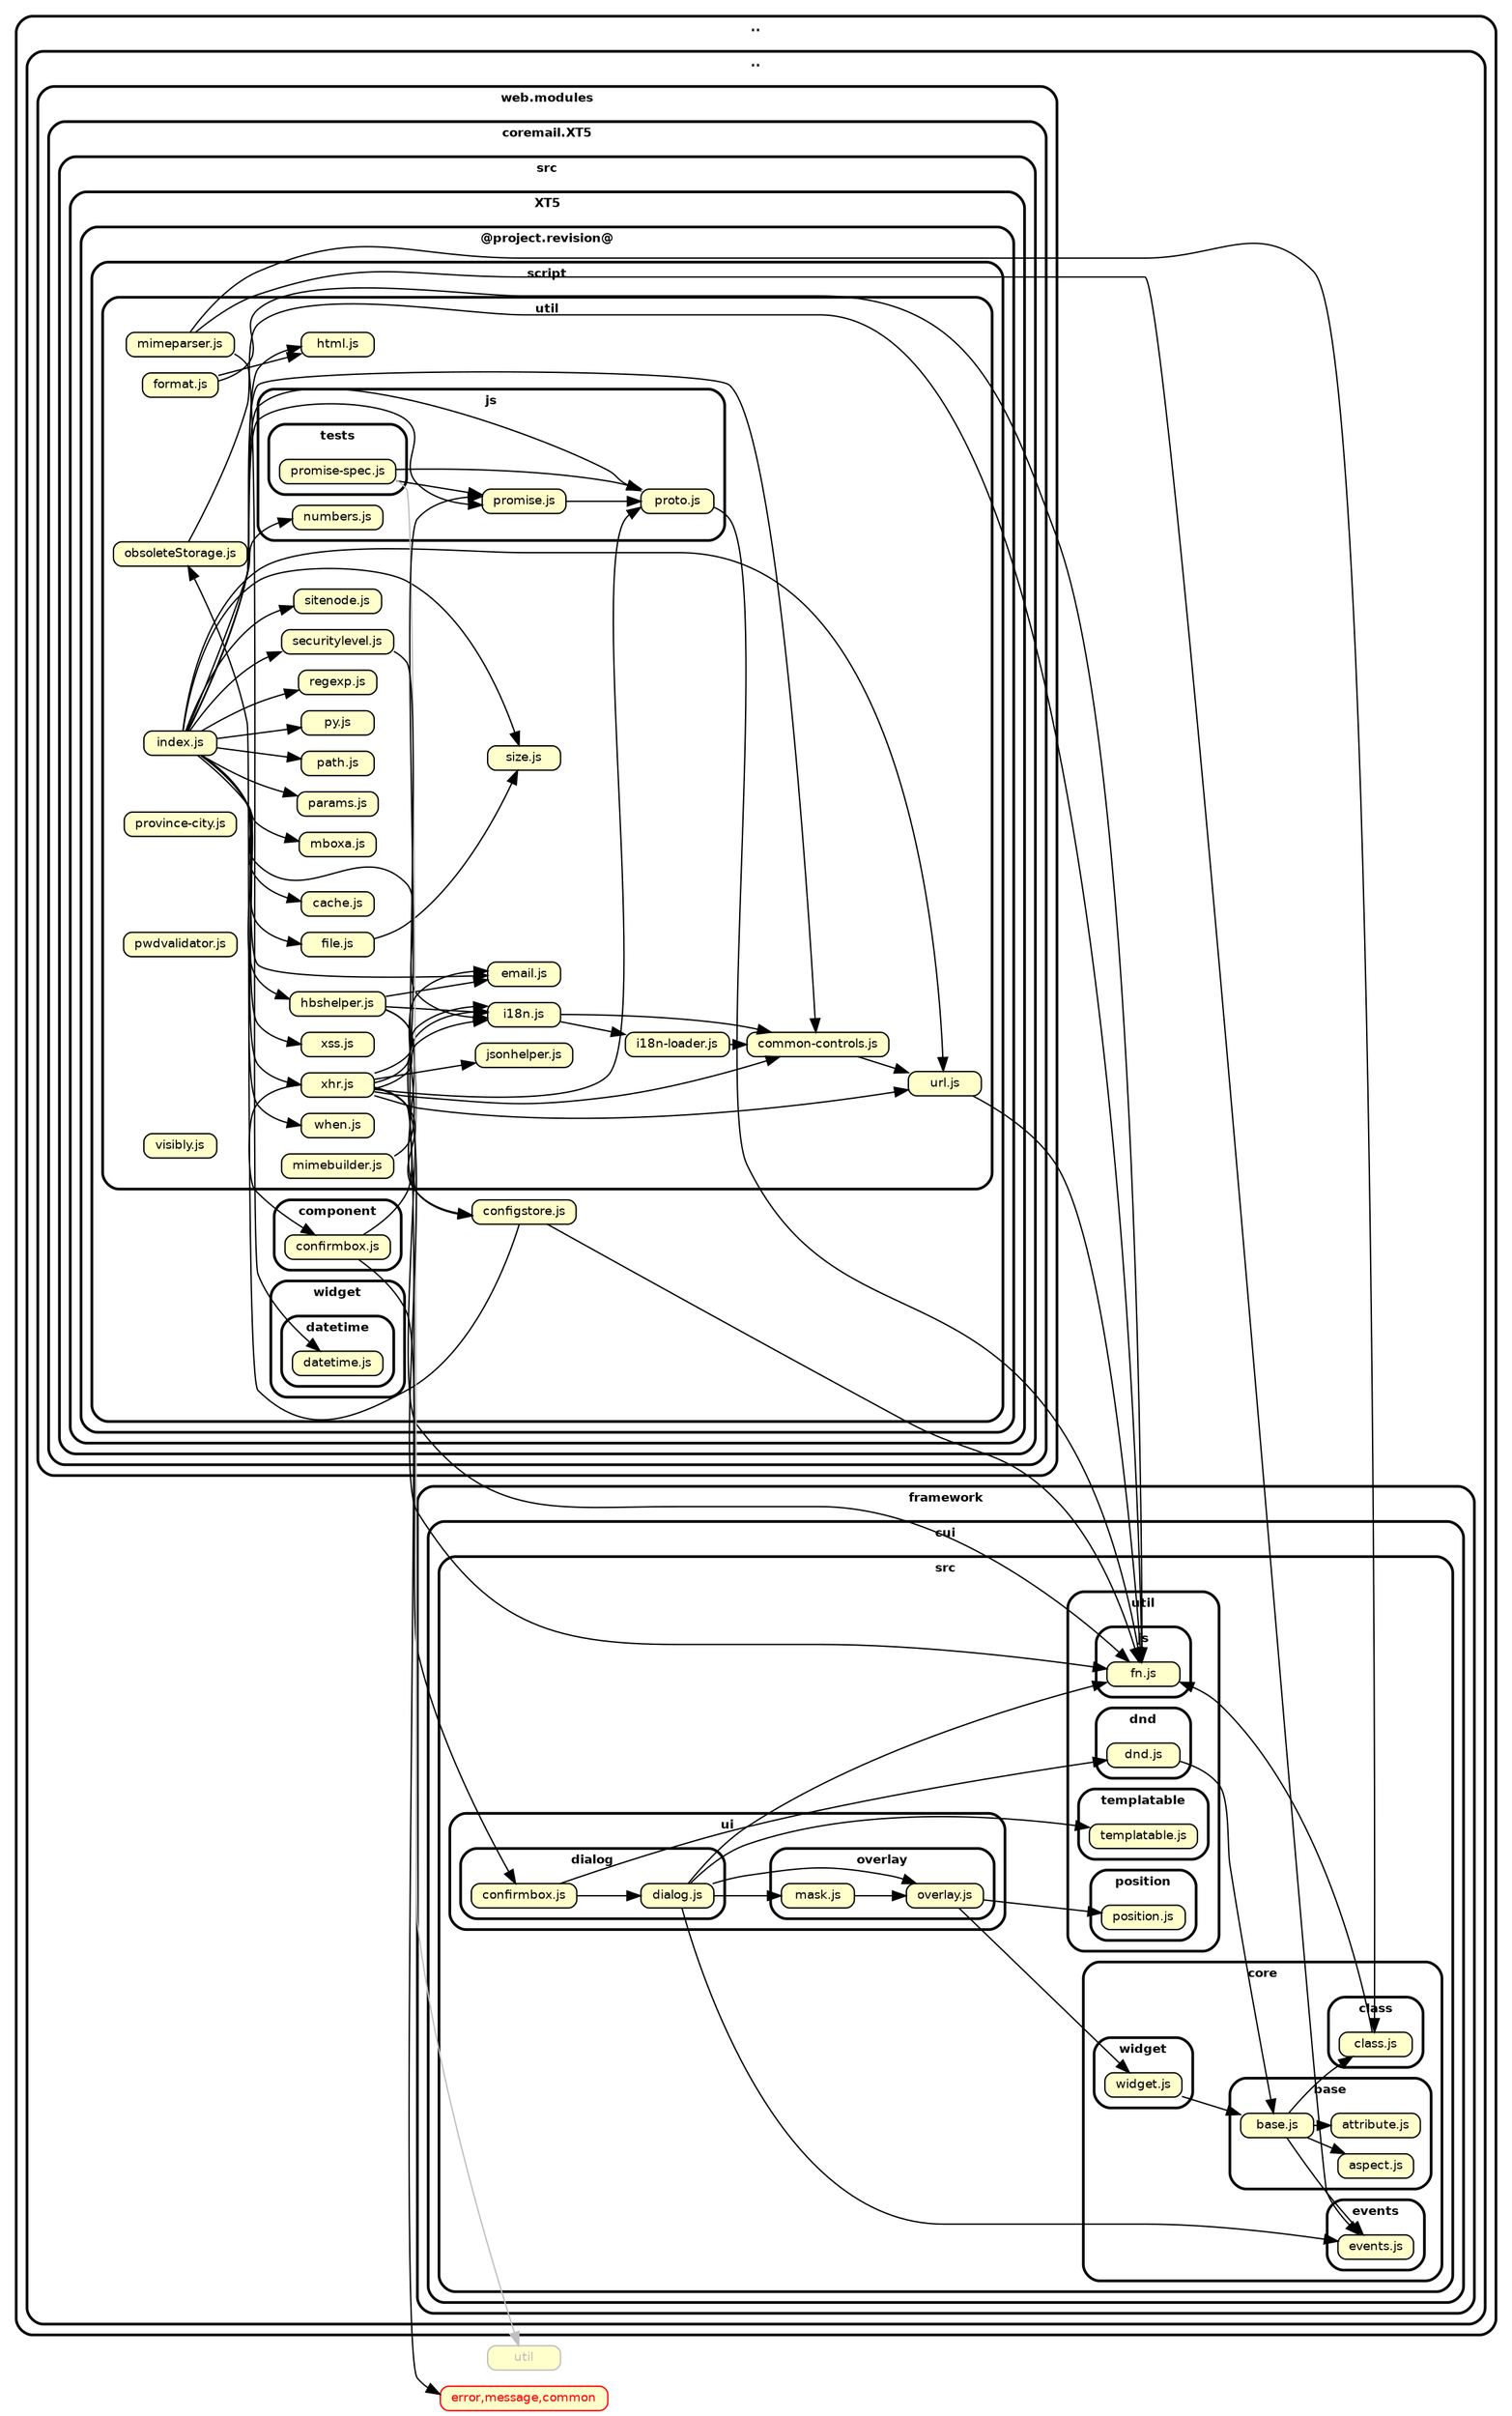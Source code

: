 digraph "dependency-cruiser output"{
    ordering=out
    rankdir=LR
    splines=true
    overlap=false
    nodesep=0.16
    ranksep=0.18
    fontname="Helvetica-bold"
    fontsize=9
    style="rounded,bold"
    compound=true
    node [shape=box style="rounded, filled" fillcolor="#ffffcc" height=0.2 fontname=Helvetica fontsize=9]
    edge [color=black arrowhead=normal fontname=Helvetica fontsize=9]

    subgraph "cluster_.." {label=".." subgraph "cluster_../.." {label=".." subgraph "cluster_../../framework" {label="framework" subgraph "cluster_../../framework/cui" {label="cui" subgraph "cluster_../../framework/cui/src" {label="src" subgraph "cluster_../../framework/cui/src/core" {label="core" subgraph "cluster_../../framework/cui/src/core/base" {label="base" "../../framework/cui/src/core/base/aspect.js" [label="aspect.js" URL="../../framework/cui/src/core/base/aspect.js"] } } } } } } }
    subgraph "cluster_.." {label=".." subgraph "cluster_../.." {label=".." subgraph "cluster_../../framework" {label="framework" subgraph "cluster_../../framework/cui" {label="cui" subgraph "cluster_../../framework/cui/src" {label="src" subgraph "cluster_../../framework/cui/src/core" {label="core" subgraph "cluster_../../framework/cui/src/core/base" {label="base" "../../framework/cui/src/core/base/attribute.js" [label="attribute.js" URL="../../framework/cui/src/core/base/attribute.js"] } } } } } } }
    subgraph "cluster_.." {label=".." subgraph "cluster_../.." {label=".." subgraph "cluster_../../framework" {label="framework" subgraph "cluster_../../framework/cui" {label="cui" subgraph "cluster_../../framework/cui/src" {label="src" subgraph "cluster_../../framework/cui/src/core" {label="core" subgraph "cluster_../../framework/cui/src/core/base" {label="base" "../../framework/cui/src/core/base/base.js" [label="base.js" URL="../../framework/cui/src/core/base/base.js"] } } } } } } }
    subgraph "cluster_.." {label=".." subgraph "cluster_../.." {label=".." subgraph "cluster_../../framework" {label="framework" subgraph "cluster_../../framework/cui" {label="cui" subgraph "cluster_../../framework/cui/src" {label="src" subgraph "cluster_../../framework/cui/src/core" {label="core" subgraph "cluster_../../framework/cui/src/core/class" {label="class" "../../framework/cui/src/core/class/class.js" [label="class.js" URL="../../framework/cui/src/core/class/class.js"] } } } } } } }
    subgraph "cluster_.." {label=".." subgraph "cluster_../.." {label=".." subgraph "cluster_../../framework" {label="framework" subgraph "cluster_../../framework/cui" {label="cui" subgraph "cluster_../../framework/cui/src" {label="src" subgraph "cluster_../../framework/cui/src/core" {label="core" subgraph "cluster_../../framework/cui/src/core/events" {label="events" "../../framework/cui/src/core/events/events.js" [label="events.js" URL="../../framework/cui/src/core/events/events.js"] } } } } } } }
    subgraph "cluster_.." {label=".." subgraph "cluster_../.." {label=".." subgraph "cluster_../../framework" {label="framework" subgraph "cluster_../../framework/cui" {label="cui" subgraph "cluster_../../framework/cui/src" {label="src" subgraph "cluster_../../framework/cui/src/core" {label="core" subgraph "cluster_../../framework/cui/src/core/widget" {label="widget" "../../framework/cui/src/core/widget/widget.js" [label="widget.js" URL="../../framework/cui/src/core/widget/widget.js"] } } } } } } }
    subgraph "cluster_.." {label=".." subgraph "cluster_../.." {label=".." subgraph "cluster_../../framework" {label="framework" subgraph "cluster_../../framework/cui" {label="cui" subgraph "cluster_../../framework/cui/src" {label="src" subgraph "cluster_../../framework/cui/src/ui" {label="ui" subgraph "cluster_../../framework/cui/src/ui/dialog" {label="dialog" "../../framework/cui/src/ui/dialog/confirmbox.js" [label="confirmbox.js" URL="../../framework/cui/src/ui/dialog/confirmbox.js"] } } } } } } }
    subgraph "cluster_.." {label=".." subgraph "cluster_../.." {label=".." subgraph "cluster_../../framework" {label="framework" subgraph "cluster_../../framework/cui" {label="cui" subgraph "cluster_../../framework/cui/src" {label="src" subgraph "cluster_../../framework/cui/src/ui" {label="ui" subgraph "cluster_../../framework/cui/src/ui/dialog" {label="dialog" "../../framework/cui/src/ui/dialog/dialog.js" [label="dialog.js" URL="../../framework/cui/src/ui/dialog/dialog.js"] } } } } } } }
    subgraph "cluster_.." {label=".." subgraph "cluster_../.." {label=".." subgraph "cluster_../../framework" {label="framework" subgraph "cluster_../../framework/cui" {label="cui" subgraph "cluster_../../framework/cui/src" {label="src" subgraph "cluster_../../framework/cui/src/ui" {label="ui" subgraph "cluster_../../framework/cui/src/ui/overlay" {label="overlay" "../../framework/cui/src/ui/overlay/mask.js" [label="mask.js" URL="../../framework/cui/src/ui/overlay/mask.js"] } } } } } } }
    subgraph "cluster_.." {label=".." subgraph "cluster_../.." {label=".." subgraph "cluster_../../framework" {label="framework" subgraph "cluster_../../framework/cui" {label="cui" subgraph "cluster_../../framework/cui/src" {label="src" subgraph "cluster_../../framework/cui/src/ui" {label="ui" subgraph "cluster_../../framework/cui/src/ui/overlay" {label="overlay" "../../framework/cui/src/ui/overlay/overlay.js" [label="overlay.js" URL="../../framework/cui/src/ui/overlay/overlay.js"] } } } } } } }
    subgraph "cluster_.." {label=".." subgraph "cluster_../.." {label=".." subgraph "cluster_../../framework" {label="framework" subgraph "cluster_../../framework/cui" {label="cui" subgraph "cluster_../../framework/cui/src" {label="src" subgraph "cluster_../../framework/cui/src/util" {label="util" subgraph "cluster_../../framework/cui/src/util/dnd" {label="dnd" "../../framework/cui/src/util/dnd/dnd.js" [label="dnd.js" URL="../../framework/cui/src/util/dnd/dnd.js"] } } } } } } }
    subgraph "cluster_.." {label=".." subgraph "cluster_../.." {label=".." subgraph "cluster_../../framework" {label="framework" subgraph "cluster_../../framework/cui" {label="cui" subgraph "cluster_../../framework/cui/src" {label="src" subgraph "cluster_../../framework/cui/src/util" {label="util" subgraph "cluster_../../framework/cui/src/util/js" {label="js" "../../framework/cui/src/util/js/fn.js" [label="fn.js" URL="../../framework/cui/src/util/js/fn.js"] } } } } } } }
    subgraph "cluster_.." {label=".." subgraph "cluster_../.." {label=".." subgraph "cluster_../../framework" {label="framework" subgraph "cluster_../../framework/cui" {label="cui" subgraph "cluster_../../framework/cui/src" {label="src" subgraph "cluster_../../framework/cui/src/util" {label="util" subgraph "cluster_../../framework/cui/src/util/position" {label="position" "../../framework/cui/src/util/position/position.js" [label="position.js" URL="../../framework/cui/src/util/position/position.js"] } } } } } } }
    subgraph "cluster_.." {label=".." subgraph "cluster_../.." {label=".." subgraph "cluster_../../framework" {label="framework" subgraph "cluster_../../framework/cui" {label="cui" subgraph "cluster_../../framework/cui/src" {label="src" subgraph "cluster_../../framework/cui/src/util" {label="util" subgraph "cluster_../../framework/cui/src/util/templatable" {label="templatable" "../../framework/cui/src/util/templatable/templatable.js" [label="templatable.js" URL="../../framework/cui/src/util/templatable/templatable.js"] } } } } } } }
    subgraph "cluster_.." {label=".." subgraph "cluster_../.." {label=".." subgraph "cluster_../../web.modules" {label="web.modules" subgraph "cluster_../../web.modules/coremail.XT5" {label="coremail.XT5" subgraph "cluster_../../web.modules/coremail.XT5/src" {label="src" subgraph "cluster_../../web.modules/coremail.XT5/src/XT5" {label="XT5" subgraph "cluster_../../web.modules/coremail.XT5/src/XT5/@project.revision@" {label="@project.revision@" subgraph "cluster_../../web.modules/coremail.XT5/src/XT5/@project.revision@/script" {label="script" subgraph "cluster_../../web.modules/coremail.XT5/src/XT5/@project.revision@/script/component" {label="component" "../../web.modules/coremail.XT5/src/XT5/@project.revision@/script/component/confirmbox.js" [label="confirmbox.js" URL="../../web.modules/coremail.XT5/src/XT5/@project.revision@/script/component/confirmbox.js"] } } } } } } } } }
    subgraph "cluster_.." {label=".." subgraph "cluster_../.." {label=".." subgraph "cluster_../../web.modules" {label="web.modules" subgraph "cluster_../../web.modules/coremail.XT5" {label="coremail.XT5" subgraph "cluster_../../web.modules/coremail.XT5/src" {label="src" subgraph "cluster_../../web.modules/coremail.XT5/src/XT5" {label="XT5" subgraph "cluster_../../web.modules/coremail.XT5/src/XT5/@project.revision@" {label="@project.revision@" subgraph "cluster_../../web.modules/coremail.XT5/src/XT5/@project.revision@/script" {label="script" "../../web.modules/coremail.XT5/src/XT5/@project.revision@/script/configstore.js" [label="configstore.js" URL="../../web.modules/coremail.XT5/src/XT5/@project.revision@/script/configstore.js"] } } } } } } } }
    subgraph "cluster_.." {label=".." subgraph "cluster_../.." {label=".." subgraph "cluster_../../web.modules" {label="web.modules" subgraph "cluster_../../web.modules/coremail.XT5" {label="coremail.XT5" subgraph "cluster_../../web.modules/coremail.XT5/src" {label="src" subgraph "cluster_../../web.modules/coremail.XT5/src/XT5" {label="XT5" subgraph "cluster_../../web.modules/coremail.XT5/src/XT5/@project.revision@" {label="@project.revision@" subgraph "cluster_../../web.modules/coremail.XT5/src/XT5/@project.revision@/script" {label="script" subgraph "cluster_../../web.modules/coremail.XT5/src/XT5/@project.revision@/script/util" {label="util" "../../web.modules/coremail.XT5/src/XT5/@project.revision@/script/util/cache.js" [label="cache.js" URL="../../web.modules/coremail.XT5/src/XT5/@project.revision@/script/util/cache.js"] } } } } } } } } }
    subgraph "cluster_.." {label=".." subgraph "cluster_../.." {label=".." subgraph "cluster_../../web.modules" {label="web.modules" subgraph "cluster_../../web.modules/coremail.XT5" {label="coremail.XT5" subgraph "cluster_../../web.modules/coremail.XT5/src" {label="src" subgraph "cluster_../../web.modules/coremail.XT5/src/XT5" {label="XT5" subgraph "cluster_../../web.modules/coremail.XT5/src/XT5/@project.revision@" {label="@project.revision@" subgraph "cluster_../../web.modules/coremail.XT5/src/XT5/@project.revision@/script" {label="script" subgraph "cluster_../../web.modules/coremail.XT5/src/XT5/@project.revision@/script/util" {label="util" "../../web.modules/coremail.XT5/src/XT5/@project.revision@/script/util/common-controls.js" [label="common-controls.js" URL="../../web.modules/coremail.XT5/src/XT5/@project.revision@/script/util/common-controls.js"] } } } } } } } } }
    subgraph "cluster_.." {label=".." subgraph "cluster_../.." {label=".." subgraph "cluster_../../web.modules" {label="web.modules" subgraph "cluster_../../web.modules/coremail.XT5" {label="coremail.XT5" subgraph "cluster_../../web.modules/coremail.XT5/src" {label="src" subgraph "cluster_../../web.modules/coremail.XT5/src/XT5" {label="XT5" subgraph "cluster_../../web.modules/coremail.XT5/src/XT5/@project.revision@" {label="@project.revision@" subgraph "cluster_../../web.modules/coremail.XT5/src/XT5/@project.revision@/script" {label="script" subgraph "cluster_../../web.modules/coremail.XT5/src/XT5/@project.revision@/script/util" {label="util" "../../web.modules/coremail.XT5/src/XT5/@project.revision@/script/util/email.js" [label="email.js" URL="../../web.modules/coremail.XT5/src/XT5/@project.revision@/script/util/email.js"] } } } } } } } } }
    subgraph "cluster_.." {label=".." subgraph "cluster_../.." {label=".." subgraph "cluster_../../web.modules" {label="web.modules" subgraph "cluster_../../web.modules/coremail.XT5" {label="coremail.XT5" subgraph "cluster_../../web.modules/coremail.XT5/src" {label="src" subgraph "cluster_../../web.modules/coremail.XT5/src/XT5" {label="XT5" subgraph "cluster_../../web.modules/coremail.XT5/src/XT5/@project.revision@" {label="@project.revision@" subgraph "cluster_../../web.modules/coremail.XT5/src/XT5/@project.revision@/script" {label="script" subgraph "cluster_../../web.modules/coremail.XT5/src/XT5/@project.revision@/script/util" {label="util" "../../web.modules/coremail.XT5/src/XT5/@project.revision@/script/util/file.js" [label="file.js" URL="../../web.modules/coremail.XT5/src/XT5/@project.revision@/script/util/file.js"] } } } } } } } } }
    subgraph "cluster_.." {label=".." subgraph "cluster_../.." {label=".." subgraph "cluster_../../web.modules" {label="web.modules" subgraph "cluster_../../web.modules/coremail.XT5" {label="coremail.XT5" subgraph "cluster_../../web.modules/coremail.XT5/src" {label="src" subgraph "cluster_../../web.modules/coremail.XT5/src/XT5" {label="XT5" subgraph "cluster_../../web.modules/coremail.XT5/src/XT5/@project.revision@" {label="@project.revision@" subgraph "cluster_../../web.modules/coremail.XT5/src/XT5/@project.revision@/script" {label="script" subgraph "cluster_../../web.modules/coremail.XT5/src/XT5/@project.revision@/script/util" {label="util" "../../web.modules/coremail.XT5/src/XT5/@project.revision@/script/util/format.js" [label="format.js" URL="../../web.modules/coremail.XT5/src/XT5/@project.revision@/script/util/format.js"] } } } } } } } } }
    subgraph "cluster_.." {label=".." subgraph "cluster_../.." {label=".." subgraph "cluster_../../web.modules" {label="web.modules" subgraph "cluster_../../web.modules/coremail.XT5" {label="coremail.XT5" subgraph "cluster_../../web.modules/coremail.XT5/src" {label="src" subgraph "cluster_../../web.modules/coremail.XT5/src/XT5" {label="XT5" subgraph "cluster_../../web.modules/coremail.XT5/src/XT5/@project.revision@" {label="@project.revision@" subgraph "cluster_../../web.modules/coremail.XT5/src/XT5/@project.revision@/script" {label="script" subgraph "cluster_../../web.modules/coremail.XT5/src/XT5/@project.revision@/script/util" {label="util" "../../web.modules/coremail.XT5/src/XT5/@project.revision@/script/util/hbshelper.js" [label="hbshelper.js" URL="../../web.modules/coremail.XT5/src/XT5/@project.revision@/script/util/hbshelper.js"] } } } } } } } } }
    subgraph "cluster_.." {label=".." subgraph "cluster_../.." {label=".." subgraph "cluster_../../web.modules" {label="web.modules" subgraph "cluster_../../web.modules/coremail.XT5" {label="coremail.XT5" subgraph "cluster_../../web.modules/coremail.XT5/src" {label="src" subgraph "cluster_../../web.modules/coremail.XT5/src/XT5" {label="XT5" subgraph "cluster_../../web.modules/coremail.XT5/src/XT5/@project.revision@" {label="@project.revision@" subgraph "cluster_../../web.modules/coremail.XT5/src/XT5/@project.revision@/script" {label="script" subgraph "cluster_../../web.modules/coremail.XT5/src/XT5/@project.revision@/script/util" {label="util" "../../web.modules/coremail.XT5/src/XT5/@project.revision@/script/util/html.js" [label="html.js" URL="../../web.modules/coremail.XT5/src/XT5/@project.revision@/script/util/html.js"] } } } } } } } } }
    subgraph "cluster_.." {label=".." subgraph "cluster_../.." {label=".." subgraph "cluster_../../web.modules" {label="web.modules" subgraph "cluster_../../web.modules/coremail.XT5" {label="coremail.XT5" subgraph "cluster_../../web.modules/coremail.XT5/src" {label="src" subgraph "cluster_../../web.modules/coremail.XT5/src/XT5" {label="XT5" subgraph "cluster_../../web.modules/coremail.XT5/src/XT5/@project.revision@" {label="@project.revision@" subgraph "cluster_../../web.modules/coremail.XT5/src/XT5/@project.revision@/script" {label="script" subgraph "cluster_../../web.modules/coremail.XT5/src/XT5/@project.revision@/script/util" {label="util" "../../web.modules/coremail.XT5/src/XT5/@project.revision@/script/util/i18n-loader.js" [label="i18n-loader.js" URL="../../web.modules/coremail.XT5/src/XT5/@project.revision@/script/util/i18n-loader.js"] } } } } } } } } }
    subgraph "cluster_.." {label=".." subgraph "cluster_../.." {label=".." subgraph "cluster_../../web.modules" {label="web.modules" subgraph "cluster_../../web.modules/coremail.XT5" {label="coremail.XT5" subgraph "cluster_../../web.modules/coremail.XT5/src" {label="src" subgraph "cluster_../../web.modules/coremail.XT5/src/XT5" {label="XT5" subgraph "cluster_../../web.modules/coremail.XT5/src/XT5/@project.revision@" {label="@project.revision@" subgraph "cluster_../../web.modules/coremail.XT5/src/XT5/@project.revision@/script" {label="script" subgraph "cluster_../../web.modules/coremail.XT5/src/XT5/@project.revision@/script/util" {label="util" "../../web.modules/coremail.XT5/src/XT5/@project.revision@/script/util/i18n.js" [label="i18n.js" URL="../../web.modules/coremail.XT5/src/XT5/@project.revision@/script/util/i18n.js"] } } } } } } } } }
    subgraph "cluster_.." {label=".." subgraph "cluster_../.." {label=".." subgraph "cluster_../../web.modules" {label="web.modules" subgraph "cluster_../../web.modules/coremail.XT5" {label="coremail.XT5" subgraph "cluster_../../web.modules/coremail.XT5/src" {label="src" subgraph "cluster_../../web.modules/coremail.XT5/src/XT5" {label="XT5" subgraph "cluster_../../web.modules/coremail.XT5/src/XT5/@project.revision@" {label="@project.revision@" subgraph "cluster_../../web.modules/coremail.XT5/src/XT5/@project.revision@/script" {label="script" subgraph "cluster_../../web.modules/coremail.XT5/src/XT5/@project.revision@/script/util" {label="util" "../../web.modules/coremail.XT5/src/XT5/@project.revision@/script/util/index.js" [label="index.js" URL="../../web.modules/coremail.XT5/src/XT5/@project.revision@/script/util/index.js"] } } } } } } } } }
    subgraph "cluster_.." {label=".." subgraph "cluster_../.." {label=".." subgraph "cluster_../../web.modules" {label="web.modules" subgraph "cluster_../../web.modules/coremail.XT5" {label="coremail.XT5" subgraph "cluster_../../web.modules/coremail.XT5/src" {label="src" subgraph "cluster_../../web.modules/coremail.XT5/src/XT5" {label="XT5" subgraph "cluster_../../web.modules/coremail.XT5/src/XT5/@project.revision@" {label="@project.revision@" subgraph "cluster_../../web.modules/coremail.XT5/src/XT5/@project.revision@/script" {label="script" subgraph "cluster_../../web.modules/coremail.XT5/src/XT5/@project.revision@/script/util" {label="util" subgraph "cluster_../../web.modules/coremail.XT5/src/XT5/@project.revision@/script/util/js" {label="js" "../../web.modules/coremail.XT5/src/XT5/@project.revision@/script/util/js/numbers.js" [label="numbers.js" URL="../../web.modules/coremail.XT5/src/XT5/@project.revision@/script/util/js/numbers.js"] } } } } } } } } } }
    subgraph "cluster_.." {label=".." subgraph "cluster_../.." {label=".." subgraph "cluster_../../web.modules" {label="web.modules" subgraph "cluster_../../web.modules/coremail.XT5" {label="coremail.XT5" subgraph "cluster_../../web.modules/coremail.XT5/src" {label="src" subgraph "cluster_../../web.modules/coremail.XT5/src/XT5" {label="XT5" subgraph "cluster_../../web.modules/coremail.XT5/src/XT5/@project.revision@" {label="@project.revision@" subgraph "cluster_../../web.modules/coremail.XT5/src/XT5/@project.revision@/script" {label="script" subgraph "cluster_../../web.modules/coremail.XT5/src/XT5/@project.revision@/script/util" {label="util" subgraph "cluster_../../web.modules/coremail.XT5/src/XT5/@project.revision@/script/util/js" {label="js" "../../web.modules/coremail.XT5/src/XT5/@project.revision@/script/util/js/promise.js" [label="promise.js" URL="../../web.modules/coremail.XT5/src/XT5/@project.revision@/script/util/js/promise.js"] } } } } } } } } } }
    subgraph "cluster_.." {label=".." subgraph "cluster_../.." {label=".." subgraph "cluster_../../web.modules" {label="web.modules" subgraph "cluster_../../web.modules/coremail.XT5" {label="coremail.XT5" subgraph "cluster_../../web.modules/coremail.XT5/src" {label="src" subgraph "cluster_../../web.modules/coremail.XT5/src/XT5" {label="XT5" subgraph "cluster_../../web.modules/coremail.XT5/src/XT5/@project.revision@" {label="@project.revision@" subgraph "cluster_../../web.modules/coremail.XT5/src/XT5/@project.revision@/script" {label="script" subgraph "cluster_../../web.modules/coremail.XT5/src/XT5/@project.revision@/script/util" {label="util" subgraph "cluster_../../web.modules/coremail.XT5/src/XT5/@project.revision@/script/util/js" {label="js" "../../web.modules/coremail.XT5/src/XT5/@project.revision@/script/util/js/proto.js" [label="proto.js" URL="../../web.modules/coremail.XT5/src/XT5/@project.revision@/script/util/js/proto.js"] } } } } } } } } } }
    subgraph "cluster_.." {label=".." subgraph "cluster_../.." {label=".." subgraph "cluster_../../web.modules" {label="web.modules" subgraph "cluster_../../web.modules/coremail.XT5" {label="coremail.XT5" subgraph "cluster_../../web.modules/coremail.XT5/src" {label="src" subgraph "cluster_../../web.modules/coremail.XT5/src/XT5" {label="XT5" subgraph "cluster_../../web.modules/coremail.XT5/src/XT5/@project.revision@" {label="@project.revision@" subgraph "cluster_../../web.modules/coremail.XT5/src/XT5/@project.revision@/script" {label="script" subgraph "cluster_../../web.modules/coremail.XT5/src/XT5/@project.revision@/script/util" {label="util" subgraph "cluster_../../web.modules/coremail.XT5/src/XT5/@project.revision@/script/util/js" {label="js" subgraph "cluster_../../web.modules/coremail.XT5/src/XT5/@project.revision@/script/util/js/tests" {label="tests" "../../web.modules/coremail.XT5/src/XT5/@project.revision@/script/util/js/tests/promise-spec.js" [label="promise-spec.js" URL="../../web.modules/coremail.XT5/src/XT5/@project.revision@/script/util/js/tests/promise-spec.js"] } } } } } } } } } } }
    subgraph "cluster_.." {label=".." subgraph "cluster_../.." {label=".." subgraph "cluster_../../web.modules" {label="web.modules" subgraph "cluster_../../web.modules/coremail.XT5" {label="coremail.XT5" subgraph "cluster_../../web.modules/coremail.XT5/src" {label="src" subgraph "cluster_../../web.modules/coremail.XT5/src/XT5" {label="XT5" subgraph "cluster_../../web.modules/coremail.XT5/src/XT5/@project.revision@" {label="@project.revision@" subgraph "cluster_../../web.modules/coremail.XT5/src/XT5/@project.revision@/script" {label="script" subgraph "cluster_../../web.modules/coremail.XT5/src/XT5/@project.revision@/script/util" {label="util" "../../web.modules/coremail.XT5/src/XT5/@project.revision@/script/util/jsonhelper.js" [label="jsonhelper.js" URL="../../web.modules/coremail.XT5/src/XT5/@project.revision@/script/util/jsonhelper.js"] } } } } } } } } }
    subgraph "cluster_.." {label=".." subgraph "cluster_../.." {label=".." subgraph "cluster_../../web.modules" {label="web.modules" subgraph "cluster_../../web.modules/coremail.XT5" {label="coremail.XT5" subgraph "cluster_../../web.modules/coremail.XT5/src" {label="src" subgraph "cluster_../../web.modules/coremail.XT5/src/XT5" {label="XT5" subgraph "cluster_../../web.modules/coremail.XT5/src/XT5/@project.revision@" {label="@project.revision@" subgraph "cluster_../../web.modules/coremail.XT5/src/XT5/@project.revision@/script" {label="script" subgraph "cluster_../../web.modules/coremail.XT5/src/XT5/@project.revision@/script/util" {label="util" "../../web.modules/coremail.XT5/src/XT5/@project.revision@/script/util/mboxa.js" [label="mboxa.js" URL="../../web.modules/coremail.XT5/src/XT5/@project.revision@/script/util/mboxa.js"] } } } } } } } } }
    subgraph "cluster_.." {label=".." subgraph "cluster_../.." {label=".." subgraph "cluster_../../web.modules" {label="web.modules" subgraph "cluster_../../web.modules/coremail.XT5" {label="coremail.XT5" subgraph "cluster_../../web.modules/coremail.XT5/src" {label="src" subgraph "cluster_../../web.modules/coremail.XT5/src/XT5" {label="XT5" subgraph "cluster_../../web.modules/coremail.XT5/src/XT5/@project.revision@" {label="@project.revision@" subgraph "cluster_../../web.modules/coremail.XT5/src/XT5/@project.revision@/script" {label="script" subgraph "cluster_../../web.modules/coremail.XT5/src/XT5/@project.revision@/script/util" {label="util" "../../web.modules/coremail.XT5/src/XT5/@project.revision@/script/util/mimebuilder.js" [label="mimebuilder.js" URL="../../web.modules/coremail.XT5/src/XT5/@project.revision@/script/util/mimebuilder.js"] } } } } } } } } }
    subgraph "cluster_.." {label=".." subgraph "cluster_../.." {label=".." subgraph "cluster_../../web.modules" {label="web.modules" subgraph "cluster_../../web.modules/coremail.XT5" {label="coremail.XT5" subgraph "cluster_../../web.modules/coremail.XT5/src" {label="src" subgraph "cluster_../../web.modules/coremail.XT5/src/XT5" {label="XT5" subgraph "cluster_../../web.modules/coremail.XT5/src/XT5/@project.revision@" {label="@project.revision@" subgraph "cluster_../../web.modules/coremail.XT5/src/XT5/@project.revision@/script" {label="script" subgraph "cluster_../../web.modules/coremail.XT5/src/XT5/@project.revision@/script/util" {label="util" "../../web.modules/coremail.XT5/src/XT5/@project.revision@/script/util/mimeparser.js" [label="mimeparser.js" URL="../../web.modules/coremail.XT5/src/XT5/@project.revision@/script/util/mimeparser.js"] } } } } } } } } }
    subgraph "cluster_.." {label=".." subgraph "cluster_../.." {label=".." subgraph "cluster_../../web.modules" {label="web.modules" subgraph "cluster_../../web.modules/coremail.XT5" {label="coremail.XT5" subgraph "cluster_../../web.modules/coremail.XT5/src" {label="src" subgraph "cluster_../../web.modules/coremail.XT5/src/XT5" {label="XT5" subgraph "cluster_../../web.modules/coremail.XT5/src/XT5/@project.revision@" {label="@project.revision@" subgraph "cluster_../../web.modules/coremail.XT5/src/XT5/@project.revision@/script" {label="script" subgraph "cluster_../../web.modules/coremail.XT5/src/XT5/@project.revision@/script/util" {label="util" "../../web.modules/coremail.XT5/src/XT5/@project.revision@/script/util/obsoleteStorage.js" [label="obsoleteStorage.js" URL="../../web.modules/coremail.XT5/src/XT5/@project.revision@/script/util/obsoleteStorage.js"] } } } } } } } } }
    subgraph "cluster_.." {label=".." subgraph "cluster_../.." {label=".." subgraph "cluster_../../web.modules" {label="web.modules" subgraph "cluster_../../web.modules/coremail.XT5" {label="coremail.XT5" subgraph "cluster_../../web.modules/coremail.XT5/src" {label="src" subgraph "cluster_../../web.modules/coremail.XT5/src/XT5" {label="XT5" subgraph "cluster_../../web.modules/coremail.XT5/src/XT5/@project.revision@" {label="@project.revision@" subgraph "cluster_../../web.modules/coremail.XT5/src/XT5/@project.revision@/script" {label="script" subgraph "cluster_../../web.modules/coremail.XT5/src/XT5/@project.revision@/script/util" {label="util" "../../web.modules/coremail.XT5/src/XT5/@project.revision@/script/util/params.js" [label="params.js" URL="../../web.modules/coremail.XT5/src/XT5/@project.revision@/script/util/params.js"] } } } } } } } } }
    subgraph "cluster_.." {label=".." subgraph "cluster_../.." {label=".." subgraph "cluster_../../web.modules" {label="web.modules" subgraph "cluster_../../web.modules/coremail.XT5" {label="coremail.XT5" subgraph "cluster_../../web.modules/coremail.XT5/src" {label="src" subgraph "cluster_../../web.modules/coremail.XT5/src/XT5" {label="XT5" subgraph "cluster_../../web.modules/coremail.XT5/src/XT5/@project.revision@" {label="@project.revision@" subgraph "cluster_../../web.modules/coremail.XT5/src/XT5/@project.revision@/script" {label="script" subgraph "cluster_../../web.modules/coremail.XT5/src/XT5/@project.revision@/script/util" {label="util" "../../web.modules/coremail.XT5/src/XT5/@project.revision@/script/util/path.js" [label="path.js" URL="../../web.modules/coremail.XT5/src/XT5/@project.revision@/script/util/path.js"] } } } } } } } } }
    subgraph "cluster_.." {label=".." subgraph "cluster_../.." {label=".." subgraph "cluster_../../web.modules" {label="web.modules" subgraph "cluster_../../web.modules/coremail.XT5" {label="coremail.XT5" subgraph "cluster_../../web.modules/coremail.XT5/src" {label="src" subgraph "cluster_../../web.modules/coremail.XT5/src/XT5" {label="XT5" subgraph "cluster_../../web.modules/coremail.XT5/src/XT5/@project.revision@" {label="@project.revision@" subgraph "cluster_../../web.modules/coremail.XT5/src/XT5/@project.revision@/script" {label="script" subgraph "cluster_../../web.modules/coremail.XT5/src/XT5/@project.revision@/script/util" {label="util" "../../web.modules/coremail.XT5/src/XT5/@project.revision@/script/util/province-city.js" [label="province-city.js" URL="../../web.modules/coremail.XT5/src/XT5/@project.revision@/script/util/province-city.js"] } } } } } } } } }
    subgraph "cluster_.." {label=".." subgraph "cluster_../.." {label=".." subgraph "cluster_../../web.modules" {label="web.modules" subgraph "cluster_../../web.modules/coremail.XT5" {label="coremail.XT5" subgraph "cluster_../../web.modules/coremail.XT5/src" {label="src" subgraph "cluster_../../web.modules/coremail.XT5/src/XT5" {label="XT5" subgraph "cluster_../../web.modules/coremail.XT5/src/XT5/@project.revision@" {label="@project.revision@" subgraph "cluster_../../web.modules/coremail.XT5/src/XT5/@project.revision@/script" {label="script" subgraph "cluster_../../web.modules/coremail.XT5/src/XT5/@project.revision@/script/util" {label="util" "../../web.modules/coremail.XT5/src/XT5/@project.revision@/script/util/pwdvalidator.js" [label="pwdvalidator.js" URL="../../web.modules/coremail.XT5/src/XT5/@project.revision@/script/util/pwdvalidator.js"] } } } } } } } } }
    subgraph "cluster_.." {label=".." subgraph "cluster_../.." {label=".." subgraph "cluster_../../web.modules" {label="web.modules" subgraph "cluster_../../web.modules/coremail.XT5" {label="coremail.XT5" subgraph "cluster_../../web.modules/coremail.XT5/src" {label="src" subgraph "cluster_../../web.modules/coremail.XT5/src/XT5" {label="XT5" subgraph "cluster_../../web.modules/coremail.XT5/src/XT5/@project.revision@" {label="@project.revision@" subgraph "cluster_../../web.modules/coremail.XT5/src/XT5/@project.revision@/script" {label="script" subgraph "cluster_../../web.modules/coremail.XT5/src/XT5/@project.revision@/script/util" {label="util" "../../web.modules/coremail.XT5/src/XT5/@project.revision@/script/util/py.js" [label="py.js" URL="../../web.modules/coremail.XT5/src/XT5/@project.revision@/script/util/py.js"] } } } } } } } } }
    subgraph "cluster_.." {label=".." subgraph "cluster_../.." {label=".." subgraph "cluster_../../web.modules" {label="web.modules" subgraph "cluster_../../web.modules/coremail.XT5" {label="coremail.XT5" subgraph "cluster_../../web.modules/coremail.XT5/src" {label="src" subgraph "cluster_../../web.modules/coremail.XT5/src/XT5" {label="XT5" subgraph "cluster_../../web.modules/coremail.XT5/src/XT5/@project.revision@" {label="@project.revision@" subgraph "cluster_../../web.modules/coremail.XT5/src/XT5/@project.revision@/script" {label="script" subgraph "cluster_../../web.modules/coremail.XT5/src/XT5/@project.revision@/script/util" {label="util" "../../web.modules/coremail.XT5/src/XT5/@project.revision@/script/util/regexp.js" [label="regexp.js" URL="../../web.modules/coremail.XT5/src/XT5/@project.revision@/script/util/regexp.js"] } } } } } } } } }
    subgraph "cluster_.." {label=".." subgraph "cluster_../.." {label=".." subgraph "cluster_../../web.modules" {label="web.modules" subgraph "cluster_../../web.modules/coremail.XT5" {label="coremail.XT5" subgraph "cluster_../../web.modules/coremail.XT5/src" {label="src" subgraph "cluster_../../web.modules/coremail.XT5/src/XT5" {label="XT5" subgraph "cluster_../../web.modules/coremail.XT5/src/XT5/@project.revision@" {label="@project.revision@" subgraph "cluster_../../web.modules/coremail.XT5/src/XT5/@project.revision@/script" {label="script" subgraph "cluster_../../web.modules/coremail.XT5/src/XT5/@project.revision@/script/util" {label="util" "../../web.modules/coremail.XT5/src/XT5/@project.revision@/script/util/securitylevel.js" [label="securitylevel.js" URL="../../web.modules/coremail.XT5/src/XT5/@project.revision@/script/util/securitylevel.js"] } } } } } } } } }
    subgraph "cluster_.." {label=".." subgraph "cluster_../.." {label=".." subgraph "cluster_../../web.modules" {label="web.modules" subgraph "cluster_../../web.modules/coremail.XT5" {label="coremail.XT5" subgraph "cluster_../../web.modules/coremail.XT5/src" {label="src" subgraph "cluster_../../web.modules/coremail.XT5/src/XT5" {label="XT5" subgraph "cluster_../../web.modules/coremail.XT5/src/XT5/@project.revision@" {label="@project.revision@" subgraph "cluster_../../web.modules/coremail.XT5/src/XT5/@project.revision@/script" {label="script" subgraph "cluster_../../web.modules/coremail.XT5/src/XT5/@project.revision@/script/util" {label="util" "../../web.modules/coremail.XT5/src/XT5/@project.revision@/script/util/sitenode.js" [label="sitenode.js" URL="../../web.modules/coremail.XT5/src/XT5/@project.revision@/script/util/sitenode.js"] } } } } } } } } }
    subgraph "cluster_.." {label=".." subgraph "cluster_../.." {label=".." subgraph "cluster_../../web.modules" {label="web.modules" subgraph "cluster_../../web.modules/coremail.XT5" {label="coremail.XT5" subgraph "cluster_../../web.modules/coremail.XT5/src" {label="src" subgraph "cluster_../../web.modules/coremail.XT5/src/XT5" {label="XT5" subgraph "cluster_../../web.modules/coremail.XT5/src/XT5/@project.revision@" {label="@project.revision@" subgraph "cluster_../../web.modules/coremail.XT5/src/XT5/@project.revision@/script" {label="script" subgraph "cluster_../../web.modules/coremail.XT5/src/XT5/@project.revision@/script/util" {label="util" "../../web.modules/coremail.XT5/src/XT5/@project.revision@/script/util/size.js" [label="size.js" URL="../../web.modules/coremail.XT5/src/XT5/@project.revision@/script/util/size.js"] } } } } } } } } }
    subgraph "cluster_.." {label=".." subgraph "cluster_../.." {label=".." subgraph "cluster_../../web.modules" {label="web.modules" subgraph "cluster_../../web.modules/coremail.XT5" {label="coremail.XT5" subgraph "cluster_../../web.modules/coremail.XT5/src" {label="src" subgraph "cluster_../../web.modules/coremail.XT5/src/XT5" {label="XT5" subgraph "cluster_../../web.modules/coremail.XT5/src/XT5/@project.revision@" {label="@project.revision@" subgraph "cluster_../../web.modules/coremail.XT5/src/XT5/@project.revision@/script" {label="script" subgraph "cluster_../../web.modules/coremail.XT5/src/XT5/@project.revision@/script/util" {label="util" "../../web.modules/coremail.XT5/src/XT5/@project.revision@/script/util/url.js" [label="url.js" URL="../../web.modules/coremail.XT5/src/XT5/@project.revision@/script/util/url.js"] } } } } } } } } }
    subgraph "cluster_.." {label=".." subgraph "cluster_../.." {label=".." subgraph "cluster_../../web.modules" {label="web.modules" subgraph "cluster_../../web.modules/coremail.XT5" {label="coremail.XT5" subgraph "cluster_../../web.modules/coremail.XT5/src" {label="src" subgraph "cluster_../../web.modules/coremail.XT5/src/XT5" {label="XT5" subgraph "cluster_../../web.modules/coremail.XT5/src/XT5/@project.revision@" {label="@project.revision@" subgraph "cluster_../../web.modules/coremail.XT5/src/XT5/@project.revision@/script" {label="script" subgraph "cluster_../../web.modules/coremail.XT5/src/XT5/@project.revision@/script/util" {label="util" "../../web.modules/coremail.XT5/src/XT5/@project.revision@/script/util/visibly.js" [label="visibly.js" URL="../../web.modules/coremail.XT5/src/XT5/@project.revision@/script/util/visibly.js"] } } } } } } } } }
    subgraph "cluster_.." {label=".." subgraph "cluster_../.." {label=".." subgraph "cluster_../../web.modules" {label="web.modules" subgraph "cluster_../../web.modules/coremail.XT5" {label="coremail.XT5" subgraph "cluster_../../web.modules/coremail.XT5/src" {label="src" subgraph "cluster_../../web.modules/coremail.XT5/src/XT5" {label="XT5" subgraph "cluster_../../web.modules/coremail.XT5/src/XT5/@project.revision@" {label="@project.revision@" subgraph "cluster_../../web.modules/coremail.XT5/src/XT5/@project.revision@/script" {label="script" subgraph "cluster_../../web.modules/coremail.XT5/src/XT5/@project.revision@/script/util" {label="util" "../../web.modules/coremail.XT5/src/XT5/@project.revision@/script/util/when.js" [label="when.js" URL="../../web.modules/coremail.XT5/src/XT5/@project.revision@/script/util/when.js"] } } } } } } } } }
    subgraph "cluster_.." {label=".." subgraph "cluster_../.." {label=".." subgraph "cluster_../../web.modules" {label="web.modules" subgraph "cluster_../../web.modules/coremail.XT5" {label="coremail.XT5" subgraph "cluster_../../web.modules/coremail.XT5/src" {label="src" subgraph "cluster_../../web.modules/coremail.XT5/src/XT5" {label="XT5" subgraph "cluster_../../web.modules/coremail.XT5/src/XT5/@project.revision@" {label="@project.revision@" subgraph "cluster_../../web.modules/coremail.XT5/src/XT5/@project.revision@/script" {label="script" subgraph "cluster_../../web.modules/coremail.XT5/src/XT5/@project.revision@/script/util" {label="util" "../../web.modules/coremail.XT5/src/XT5/@project.revision@/script/util/xhr.js" [label="xhr.js" URL="../../web.modules/coremail.XT5/src/XT5/@project.revision@/script/util/xhr.js"] } } } } } } } } }
    subgraph "cluster_.." {label=".." subgraph "cluster_../.." {label=".." subgraph "cluster_../../web.modules" {label="web.modules" subgraph "cluster_../../web.modules/coremail.XT5" {label="coremail.XT5" subgraph "cluster_../../web.modules/coremail.XT5/src" {label="src" subgraph "cluster_../../web.modules/coremail.XT5/src/XT5" {label="XT5" subgraph "cluster_../../web.modules/coremail.XT5/src/XT5/@project.revision@" {label="@project.revision@" subgraph "cluster_../../web.modules/coremail.XT5/src/XT5/@project.revision@/script" {label="script" subgraph "cluster_../../web.modules/coremail.XT5/src/XT5/@project.revision@/script/util" {label="util" "../../web.modules/coremail.XT5/src/XT5/@project.revision@/script/util/xss.js" [label="xss.js" URL="../../web.modules/coremail.XT5/src/XT5/@project.revision@/script/util/xss.js"] } } } } } } } } }
    subgraph "cluster_.." {label=".." subgraph "cluster_../.." {label=".." subgraph "cluster_../../web.modules" {label="web.modules" subgraph "cluster_../../web.modules/coremail.XT5" {label="coremail.XT5" subgraph "cluster_../../web.modules/coremail.XT5/src" {label="src" subgraph "cluster_../../web.modules/coremail.XT5/src/XT5" {label="XT5" subgraph "cluster_../../web.modules/coremail.XT5/src/XT5/@project.revision@" {label="@project.revision@" subgraph "cluster_../../web.modules/coremail.XT5/src/XT5/@project.revision@/script" {label="script" subgraph "cluster_../../web.modules/coremail.XT5/src/XT5/@project.revision@/script/widget" {label="widget" subgraph "cluster_../../web.modules/coremail.XT5/src/XT5/@project.revision@/script/widget/datetime" {label="datetime" "../../web.modules/coremail.XT5/src/XT5/@project.revision@/script/widget/datetime/datetime.js" [label="datetime.js" URL="../../web.modules/coremail.XT5/src/XT5/@project.revision@/script/widget/datetime/datetime.js"] } } } } } } } } } }
    "error,message,common" [label="error,message,common" color="red" fontcolor="red" ]
    "util" [label="util" color="grey" fontcolor="grey" ]

    "../../framework/cui/src/core/base/base.js" -> "../../framework/cui/src/core/class/class.js"
    "../../framework/cui/src/core/base/base.js" -> "../../framework/cui/src/core/events/events.js"
    "../../framework/cui/src/core/base/base.js" -> "../../framework/cui/src/core/base/aspect.js"
    "../../framework/cui/src/core/base/base.js" -> "../../framework/cui/src/core/base/attribute.js"
    "../../framework/cui/src/core/class/class.js" -> "../../framework/cui/src/util/js/fn.js"
    "../../framework/cui/src/core/widget/widget.js" -> "../../framework/cui/src/core/base/base.js"
    "../../framework/cui/src/ui/dialog/confirmbox.js" -> "../../framework/cui/src/util/dnd/dnd.js"
    "../../framework/cui/src/ui/dialog/confirmbox.js" -> "../../framework/cui/src/ui/dialog/dialog.js"
    "../../framework/cui/src/ui/dialog/dialog.js" -> "../../framework/cui/src/core/events/events.js"
    "../../framework/cui/src/ui/dialog/dialog.js" -> "../../framework/cui/src/util/js/fn.js"
    "../../framework/cui/src/ui/dialog/dialog.js" -> "../../framework/cui/src/util/templatable/templatable.js"
    "../../framework/cui/src/ui/dialog/dialog.js" -> "../../framework/cui/src/ui/overlay/mask.js"
    "../../framework/cui/src/ui/dialog/dialog.js" -> "../../framework/cui/src/ui/overlay/overlay.js"
    "../../framework/cui/src/ui/overlay/mask.js" -> "../../framework/cui/src/ui/overlay/overlay.js"
    "../../framework/cui/src/ui/overlay/overlay.js" -> "../../framework/cui/src/core/widget/widget.js"
    "../../framework/cui/src/ui/overlay/overlay.js" -> "../../framework/cui/src/util/position/position.js"
    "../../framework/cui/src/util/dnd/dnd.js" -> "../../framework/cui/src/core/base/base.js"
    "../../web.modules/coremail.XT5/src/XT5/@project.revision@/script/component/confirmbox.js" -> "../../web.modules/coremail.XT5/src/XT5/@project.revision@/script/util/i18n.js"
    "../../web.modules/coremail.XT5/src/XT5/@project.revision@/script/component/confirmbox.js" -> "../../framework/cui/src/ui/dialog/confirmbox.js"
    "../../web.modules/coremail.XT5/src/XT5/@project.revision@/script/configstore.js" -> "../../framework/cui/src/util/js/fn.js"
    "../../web.modules/coremail.XT5/src/XT5/@project.revision@/script/configstore.js" -> "../../web.modules/coremail.XT5/src/XT5/@project.revision@/script/util/obsoleteStorage.js"
    "../../web.modules/coremail.XT5/src/XT5/@project.revision@/script/util/common-controls.js" -> "../../web.modules/coremail.XT5/src/XT5/@project.revision@/script/util/url.js"
    "../../web.modules/coremail.XT5/src/XT5/@project.revision@/script/util/file.js" -> "../../web.modules/coremail.XT5/src/XT5/@project.revision@/script/util/size.js"
    "../../web.modules/coremail.XT5/src/XT5/@project.revision@/script/util/format.js" -> "../../web.modules/coremail.XT5/src/XT5/@project.revision@/script/util/html.js"
    "../../web.modules/coremail.XT5/src/XT5/@project.revision@/script/util/format.js" -> "../../framework/cui/src/util/js/fn.js"
    "../../web.modules/coremail.XT5/src/XT5/@project.revision@/script/util/hbshelper.js" -> "../../web.modules/coremail.XT5/src/XT5/@project.revision@/script/configstore.js"
    "../../web.modules/coremail.XT5/src/XT5/@project.revision@/script/util/hbshelper.js" -> "../../web.modules/coremail.XT5/src/XT5/@project.revision@/script/util/email.js"
    "../../web.modules/coremail.XT5/src/XT5/@project.revision@/script/util/hbshelper.js" -> "../../web.modules/coremail.XT5/src/XT5/@project.revision@/script/util/i18n.js"
    "../../web.modules/coremail.XT5/src/XT5/@project.revision@/script/util/hbshelper.js" -> "../../framework/cui/src/util/js/fn.js"
    "../../web.modules/coremail.XT5/src/XT5/@project.revision@/script/util/i18n-loader.js" -> "../../web.modules/coremail.XT5/src/XT5/@project.revision@/script/util/common-controls.js"
    "../../web.modules/coremail.XT5/src/XT5/@project.revision@/script/util/i18n.js" -> "../../web.modules/coremail.XT5/src/XT5/@project.revision@/script/util/common-controls.js"
    "../../web.modules/coremail.XT5/src/XT5/@project.revision@/script/util/i18n.js" -> "../../web.modules/coremail.XT5/src/XT5/@project.revision@/script/util/i18n-loader.js"
    "../../web.modules/coremail.XT5/src/XT5/@project.revision@/script/util/index.js" -> "../../web.modules/coremail.XT5/src/XT5/@project.revision@/script/util/cache.js"
    "../../web.modules/coremail.XT5/src/XT5/@project.revision@/script/util/index.js" -> "../../web.modules/coremail.XT5/src/XT5/@project.revision@/script/util/common-controls.js"
    "../../web.modules/coremail.XT5/src/XT5/@project.revision@/script/util/index.js" -> "../../web.modules/coremail.XT5/src/XT5/@project.revision@/script/util/email.js"
    "../../web.modules/coremail.XT5/src/XT5/@project.revision@/script/util/index.js" -> "../../web.modules/coremail.XT5/src/XT5/@project.revision@/script/util/file.js"
    "../../web.modules/coremail.XT5/src/XT5/@project.revision@/script/util/index.js" -> "../../web.modules/coremail.XT5/src/XT5/@project.revision@/script/util/hbshelper.js"
    "../../web.modules/coremail.XT5/src/XT5/@project.revision@/script/util/index.js" -> "../../web.modules/coremail.XT5/src/XT5/@project.revision@/script/util/html.js"
    "../../web.modules/coremail.XT5/src/XT5/@project.revision@/script/util/index.js" -> "../../web.modules/coremail.XT5/src/XT5/@project.revision@/script/util/i18n.js"
    "../../web.modules/coremail.XT5/src/XT5/@project.revision@/script/util/index.js" -> "../../web.modules/coremail.XT5/src/XT5/@project.revision@/script/util/js/numbers.js"
    "../../web.modules/coremail.XT5/src/XT5/@project.revision@/script/util/index.js" -> "../../web.modules/coremail.XT5/src/XT5/@project.revision@/script/util/js/promise.js"
    "../../web.modules/coremail.XT5/src/XT5/@project.revision@/script/util/index.js" -> "../../web.modules/coremail.XT5/src/XT5/@project.revision@/script/util/js/proto.js"
    "../../web.modules/coremail.XT5/src/XT5/@project.revision@/script/util/index.js" -> "../../web.modules/coremail.XT5/src/XT5/@project.revision@/script/util/mboxa.js"
    "../../web.modules/coremail.XT5/src/XT5/@project.revision@/script/util/index.js" -> "../../web.modules/coremail.XT5/src/XT5/@project.revision@/script/util/params.js"
    "../../web.modules/coremail.XT5/src/XT5/@project.revision@/script/util/index.js" -> "../../web.modules/coremail.XT5/src/XT5/@project.revision@/script/util/path.js"
    "../../web.modules/coremail.XT5/src/XT5/@project.revision@/script/util/index.js" -> "../../web.modules/coremail.XT5/src/XT5/@project.revision@/script/util/py.js"
    "../../web.modules/coremail.XT5/src/XT5/@project.revision@/script/util/index.js" -> "../../web.modules/coremail.XT5/src/XT5/@project.revision@/script/util/regexp.js"
    "../../web.modules/coremail.XT5/src/XT5/@project.revision@/script/util/index.js" -> "../../web.modules/coremail.XT5/src/XT5/@project.revision@/script/util/securitylevel.js"
    "../../web.modules/coremail.XT5/src/XT5/@project.revision@/script/util/index.js" -> "../../web.modules/coremail.XT5/src/XT5/@project.revision@/script/util/sitenode.js"
    "../../web.modules/coremail.XT5/src/XT5/@project.revision@/script/util/index.js" -> "../../web.modules/coremail.XT5/src/XT5/@project.revision@/script/util/size.js"
    "../../web.modules/coremail.XT5/src/XT5/@project.revision@/script/util/index.js" -> "../../web.modules/coremail.XT5/src/XT5/@project.revision@/script/util/url.js"
    "../../web.modules/coremail.XT5/src/XT5/@project.revision@/script/util/index.js" -> "../../web.modules/coremail.XT5/src/XT5/@project.revision@/script/util/when.js"
    "../../web.modules/coremail.XT5/src/XT5/@project.revision@/script/util/index.js" -> "../../web.modules/coremail.XT5/src/XT5/@project.revision@/script/util/xhr.js"
    "../../web.modules/coremail.XT5/src/XT5/@project.revision@/script/util/index.js" -> "../../web.modules/coremail.XT5/src/XT5/@project.revision@/script/util/xss.js"
    "../../web.modules/coremail.XT5/src/XT5/@project.revision@/script/util/js/promise.js" -> "../../web.modules/coremail.XT5/src/XT5/@project.revision@/script/util/js/proto.js"
    "../../web.modules/coremail.XT5/src/XT5/@project.revision@/script/util/js/proto.js" -> "../../framework/cui/src/util/js/fn.js"
    "../../web.modules/coremail.XT5/src/XT5/@project.revision@/script/util/js/tests/promise-spec.js" -> "../../web.modules/coremail.XT5/src/XT5/@project.revision@/script/util/js/promise.js"
    "../../web.modules/coremail.XT5/src/XT5/@project.revision@/script/util/js/tests/promise-spec.js" -> "../../web.modules/coremail.XT5/src/XT5/@project.revision@/script/util/js/proto.js"
    "../../web.modules/coremail.XT5/src/XT5/@project.revision@/script/util/js/tests/promise-spec.js" -> "util" [color="grey"]
    "../../web.modules/coremail.XT5/src/XT5/@project.revision@/script/util/mimebuilder.js" -> "../../web.modules/coremail.XT5/src/XT5/@project.revision@/script/util/email.js"
    "../../web.modules/coremail.XT5/src/XT5/@project.revision@/script/util/mimeparser.js" -> "../../framework/cui/src/core/class/class.js"
    "../../web.modules/coremail.XT5/src/XT5/@project.revision@/script/util/mimeparser.js" -> "../../framework/cui/src/core/events/events.js"
    "../../web.modules/coremail.XT5/src/XT5/@project.revision@/script/util/mimeparser.js" -> "../../web.modules/coremail.XT5/src/XT5/@project.revision@/script/widget/datetime/datetime.js"
    "../../web.modules/coremail.XT5/src/XT5/@project.revision@/script/util/obsoleteStorage.js" -> "../../framework/cui/src/util/js/fn.js"
    "../../web.modules/coremail.XT5/src/XT5/@project.revision@/script/util/securitylevel.js" -> "../../web.modules/coremail.XT5/src/XT5/@project.revision@/script/configstore.js"
    "../../web.modules/coremail.XT5/src/XT5/@project.revision@/script/util/url.js" -> "../../framework/cui/src/util/js/fn.js"
    "../../web.modules/coremail.XT5/src/XT5/@project.revision@/script/util/xhr.js" -> "../../web.modules/coremail.XT5/src/XT5/@project.revision@/script/component/confirmbox.js"
    "../../web.modules/coremail.XT5/src/XT5/@project.revision@/script/util/xhr.js" -> "../../web.modules/coremail.XT5/src/XT5/@project.revision@/script/configstore.js"
    "../../web.modules/coremail.XT5/src/XT5/@project.revision@/script/util/xhr.js" -> "../../web.modules/coremail.XT5/src/XT5/@project.revision@/script/util/jsonhelper.js"
    "../../web.modules/coremail.XT5/src/XT5/@project.revision@/script/util/xhr.js" -> "../../web.modules/coremail.XT5/src/XT5/@project.revision@/script/util/common-controls.js"
    "../../web.modules/coremail.XT5/src/XT5/@project.revision@/script/util/xhr.js" -> "../../web.modules/coremail.XT5/src/XT5/@project.revision@/script/util/i18n.js"
    "../../web.modules/coremail.XT5/src/XT5/@project.revision@/script/util/xhr.js" -> "../../web.modules/coremail.XT5/src/XT5/@project.revision@/script/util/js/promise.js"
    "../../web.modules/coremail.XT5/src/XT5/@project.revision@/script/util/xhr.js" -> "../../web.modules/coremail.XT5/src/XT5/@project.revision@/script/util/js/proto.js"
    "../../web.modules/coremail.XT5/src/XT5/@project.revision@/script/util/xhr.js" -> "../../web.modules/coremail.XT5/src/XT5/@project.revision@/script/util/url.js"
    "../../web.modules/coremail.XT5/src/XT5/@project.revision@/script/util/xhr.js" -> "../../framework/cui/src/util/js/fn.js"
    "../../web.modules/coremail.XT5/src/XT5/@project.revision@/script/util/xhr.js" -> "error,message,common"
    "../../web.modules/coremail.XT5/src/XT5/@project.revision@/script/util/xhr.js" -> "../../web.modules/coremail.XT5/src/XT5/@project.revision@/script/util/i18n.js"
}
